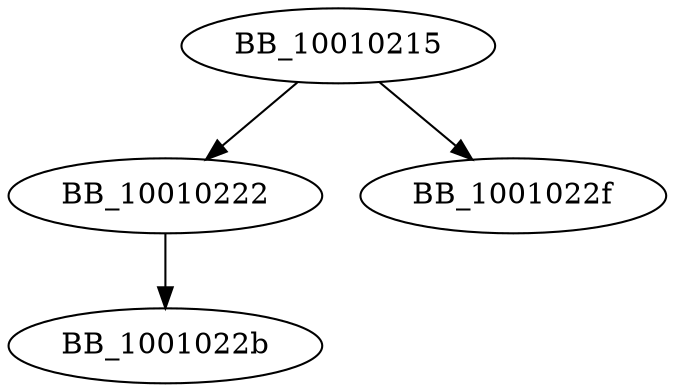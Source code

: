 DiGraph ___CppXcptFilter{
BB_10010215->BB_10010222
BB_10010215->BB_1001022f
BB_10010222->BB_1001022b
}
